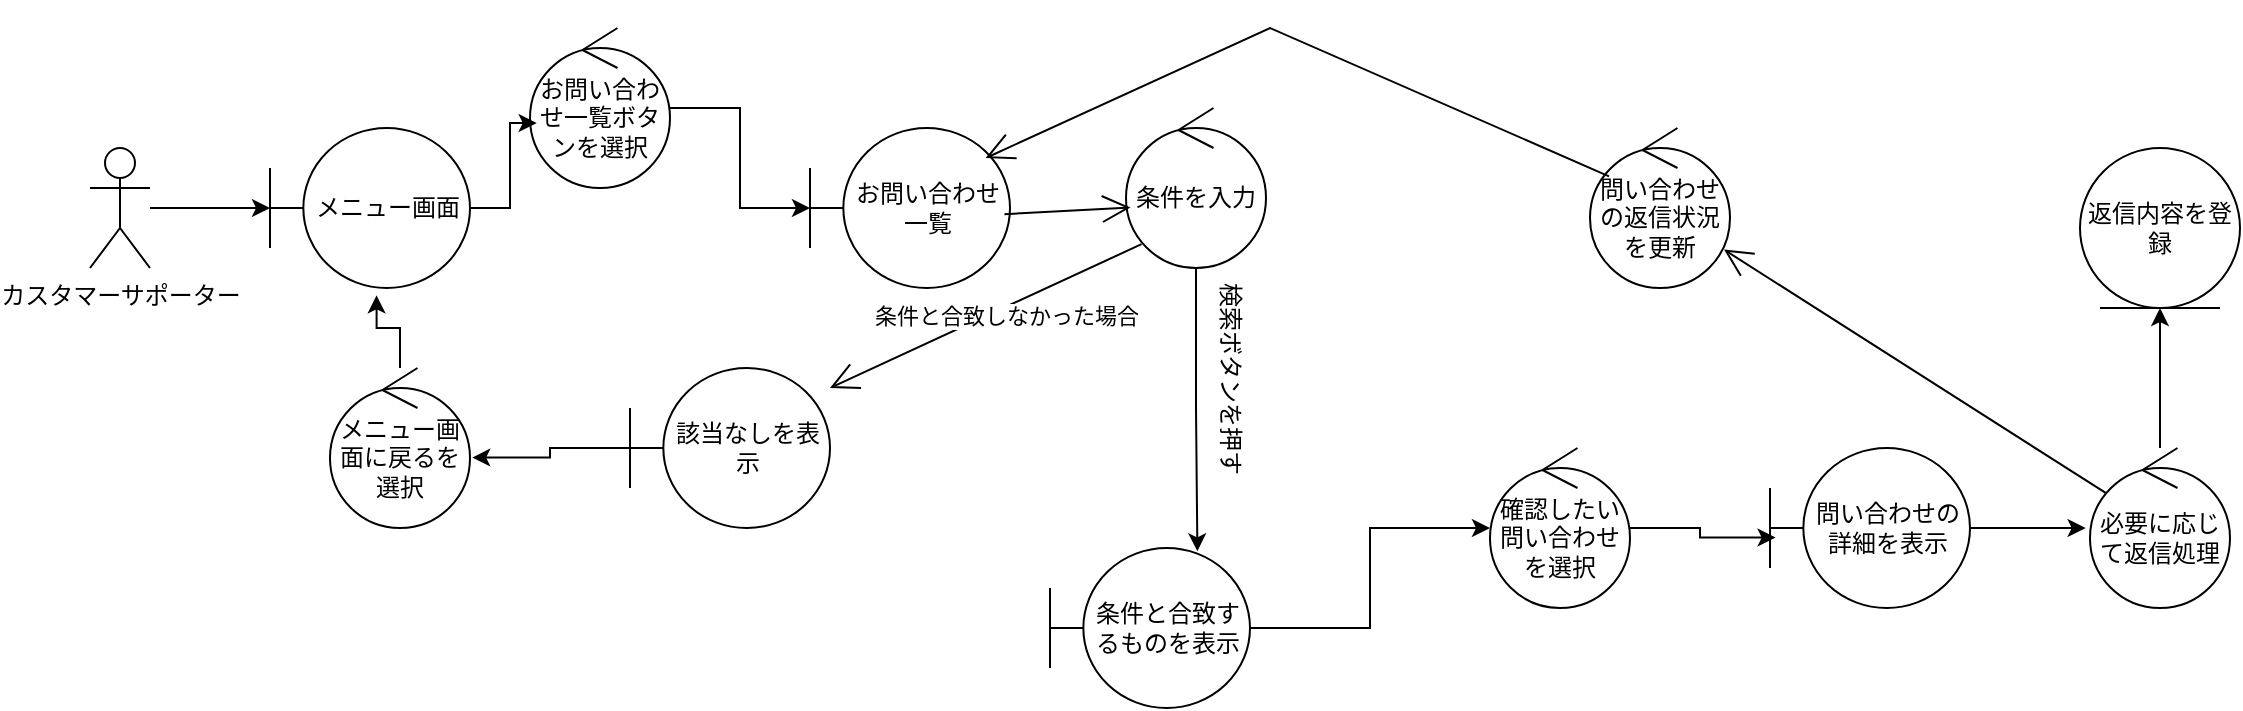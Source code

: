 <mxfile version="28.2.5">
  <diagram name="ページ1" id="o3Opy6AEb5egUnQNy0kA">
    <mxGraphModel dx="4778" dy="1402" grid="1" gridSize="10" guides="1" tooltips="1" connect="1" arrows="1" fold="1" page="1" pageScale="1" pageWidth="1169" pageHeight="827" math="0" shadow="0">
      <root>
        <mxCell id="0" />
        <mxCell id="1" parent="0" />
        <mxCell id="3P1xNXliMwJQ0byvx68k-3" style="edgeStyle=orthogonalEdgeStyle;rounded=0;orthogonalLoop=1;jettySize=auto;html=1;" edge="1" parent="1" source="3P1xNXliMwJQ0byvx68k-1" target="3P1xNXliMwJQ0byvx68k-4">
          <mxGeometry relative="1" as="geometry">
            <mxPoint x="-3300" y="100" as="targetPoint" />
          </mxGeometry>
        </mxCell>
        <mxCell id="3P1xNXliMwJQ0byvx68k-1" value="カスタマーサポーター" style="shape=umlActor;verticalLabelPosition=bottom;verticalAlign=top;html=1;" vertex="1" parent="1">
          <mxGeometry x="-3440" y="70" width="30" height="60" as="geometry" />
        </mxCell>
        <mxCell id="3P1xNXliMwJQ0byvx68k-4" value="メニュー画面" style="shape=umlBoundary;whiteSpace=wrap;html=1;" vertex="1" parent="1">
          <mxGeometry x="-3350" y="60" width="100" height="80" as="geometry" />
        </mxCell>
        <mxCell id="3P1xNXliMwJQ0byvx68k-8" style="edgeStyle=orthogonalEdgeStyle;rounded=0;orthogonalLoop=1;jettySize=auto;html=1;" edge="1" parent="1" source="3P1xNXliMwJQ0byvx68k-5" target="3P1xNXliMwJQ0byvx68k-7">
          <mxGeometry relative="1" as="geometry" />
        </mxCell>
        <mxCell id="3P1xNXliMwJQ0byvx68k-5" value="お問い合わせ一覧ボタンを選択" style="ellipse;shape=umlControl;whiteSpace=wrap;html=1;" vertex="1" parent="1">
          <mxGeometry x="-3220" y="10" width="70" height="80" as="geometry" />
        </mxCell>
        <mxCell id="3P1xNXliMwJQ0byvx68k-6" style="edgeStyle=orthogonalEdgeStyle;rounded=0;orthogonalLoop=1;jettySize=auto;html=1;entryX=0.048;entryY=0.594;entryDx=0;entryDy=0;entryPerimeter=0;" edge="1" parent="1" source="3P1xNXliMwJQ0byvx68k-4" target="3P1xNXliMwJQ0byvx68k-5">
          <mxGeometry relative="1" as="geometry" />
        </mxCell>
        <mxCell id="3P1xNXliMwJQ0byvx68k-7" value="お問い合わせ一覧" style="shape=umlBoundary;whiteSpace=wrap;html=1;" vertex="1" parent="1">
          <mxGeometry x="-3080" y="60" width="100" height="80" as="geometry" />
        </mxCell>
        <mxCell id="3P1xNXliMwJQ0byvx68k-9" value="条件を入力" style="ellipse;shape=umlControl;whiteSpace=wrap;html=1;" vertex="1" parent="1">
          <mxGeometry x="-2922" y="50" width="70" height="80" as="geometry" />
        </mxCell>
        <mxCell id="3P1xNXliMwJQ0byvx68k-10" value="" style="endArrow=open;endFill=1;endSize=12;html=1;rounded=0;exitX=0.972;exitY=0.539;exitDx=0;exitDy=0;exitPerimeter=0;entryX=0.032;entryY=0.622;entryDx=0;entryDy=0;entryPerimeter=0;" edge="1" parent="1" source="3P1xNXliMwJQ0byvx68k-7" target="3P1xNXliMwJQ0byvx68k-9">
          <mxGeometry width="160" relative="1" as="geometry">
            <mxPoint x="-3170" y="140" as="sourcePoint" />
            <mxPoint x="-3010" y="140" as="targetPoint" />
          </mxGeometry>
        </mxCell>
        <mxCell id="3P1xNXliMwJQ0byvx68k-25" style="edgeStyle=orthogonalEdgeStyle;rounded=0;orthogonalLoop=1;jettySize=auto;html=1;" edge="1" parent="1" source="3P1xNXliMwJQ0byvx68k-11" target="3P1xNXliMwJQ0byvx68k-23">
          <mxGeometry relative="1" as="geometry" />
        </mxCell>
        <mxCell id="3P1xNXliMwJQ0byvx68k-11" value="条件と合致するものを表示" style="shape=umlBoundary;whiteSpace=wrap;html=1;" vertex="1" parent="1">
          <mxGeometry x="-2960" y="270" width="100" height="80" as="geometry" />
        </mxCell>
        <mxCell id="3P1xNXliMwJQ0byvx68k-16" value="" style="endArrow=open;endFill=1;endSize=12;html=1;rounded=0;exitX=0.111;exitY=0.851;exitDx=0;exitDy=0;exitPerimeter=0;" edge="1" parent="1" source="3P1xNXliMwJQ0byvx68k-9" target="3P1xNXliMwJQ0byvx68k-18">
          <mxGeometry width="160" relative="1" as="geometry">
            <mxPoint x="-3010" y="170" as="sourcePoint" />
            <mxPoint x="-3120" y="220" as="targetPoint" />
            <Array as="points">
              <mxPoint x="-3070" y="190" />
            </Array>
          </mxGeometry>
        </mxCell>
        <mxCell id="3P1xNXliMwJQ0byvx68k-17" value="条件と合致しなかった場合" style="edgeLabel;html=1;align=center;verticalAlign=middle;resizable=0;points=[];" vertex="1" connectable="0" parent="3P1xNXliMwJQ0byvx68k-16">
          <mxGeometry x="-0.104" y="4" relative="1" as="geometry">
            <mxPoint as="offset" />
          </mxGeometry>
        </mxCell>
        <mxCell id="3P1xNXliMwJQ0byvx68k-18" value="該当なしを表示" style="shape=umlBoundary;whiteSpace=wrap;html=1;" vertex="1" parent="1">
          <mxGeometry x="-3170" y="180" width="100" height="80" as="geometry" />
        </mxCell>
        <mxCell id="3P1xNXliMwJQ0byvx68k-19" value="メニュー画面に戻るを選択" style="ellipse;shape=umlControl;whiteSpace=wrap;html=1;" vertex="1" parent="1">
          <mxGeometry x="-3320" y="180" width="70" height="80" as="geometry" />
        </mxCell>
        <mxCell id="3P1xNXliMwJQ0byvx68k-20" style="edgeStyle=orthogonalEdgeStyle;rounded=0;orthogonalLoop=1;jettySize=auto;html=1;entryX=1.016;entryY=0.56;entryDx=0;entryDy=0;entryPerimeter=0;" edge="1" parent="1" source="3P1xNXliMwJQ0byvx68k-18" target="3P1xNXliMwJQ0byvx68k-19">
          <mxGeometry relative="1" as="geometry" />
        </mxCell>
        <mxCell id="3P1xNXliMwJQ0byvx68k-22" style="edgeStyle=orthogonalEdgeStyle;rounded=0;orthogonalLoop=1;jettySize=auto;html=1;entryX=0.533;entryY=1.046;entryDx=0;entryDy=0;entryPerimeter=0;" edge="1" parent="1" source="3P1xNXliMwJQ0byvx68k-19" target="3P1xNXliMwJQ0byvx68k-4">
          <mxGeometry relative="1" as="geometry" />
        </mxCell>
        <mxCell id="3P1xNXliMwJQ0byvx68k-23" value="確認したい問い合わせを選択" style="ellipse;shape=umlControl;whiteSpace=wrap;html=1;" vertex="1" parent="1">
          <mxGeometry x="-2740" y="220" width="70" height="80" as="geometry" />
        </mxCell>
        <mxCell id="3P1xNXliMwJQ0byvx68k-24" value="問い合わせの詳細を表示" style="shape=umlBoundary;whiteSpace=wrap;html=1;" vertex="1" parent="1">
          <mxGeometry x="-2600" y="220" width="100" height="80" as="geometry" />
        </mxCell>
        <mxCell id="3P1xNXliMwJQ0byvx68k-26" style="edgeStyle=orthogonalEdgeStyle;rounded=0;orthogonalLoop=1;jettySize=auto;html=1;entryX=0.028;entryY=0.56;entryDx=0;entryDy=0;entryPerimeter=0;" edge="1" parent="1" source="3P1xNXliMwJQ0byvx68k-23" target="3P1xNXliMwJQ0byvx68k-24">
          <mxGeometry relative="1" as="geometry" />
        </mxCell>
        <mxCell id="3P1xNXliMwJQ0byvx68k-30" style="edgeStyle=orthogonalEdgeStyle;rounded=0;orthogonalLoop=1;jettySize=auto;html=1;" edge="1" parent="1" source="3P1xNXliMwJQ0byvx68k-27" target="3P1xNXliMwJQ0byvx68k-29">
          <mxGeometry relative="1" as="geometry" />
        </mxCell>
        <mxCell id="3P1xNXliMwJQ0byvx68k-27" value="必要に応じて返信処理" style="ellipse;shape=umlControl;whiteSpace=wrap;html=1;" vertex="1" parent="1">
          <mxGeometry x="-2440" y="220" width="70" height="80" as="geometry" />
        </mxCell>
        <mxCell id="3P1xNXliMwJQ0byvx68k-28" style="edgeStyle=orthogonalEdgeStyle;rounded=0;orthogonalLoop=1;jettySize=auto;html=1;entryX=-0.031;entryY=0.5;entryDx=0;entryDy=0;entryPerimeter=0;" edge="1" parent="1" source="3P1xNXliMwJQ0byvx68k-24" target="3P1xNXliMwJQ0byvx68k-27">
          <mxGeometry relative="1" as="geometry" />
        </mxCell>
        <mxCell id="3P1xNXliMwJQ0byvx68k-29" value="返信内容を登録" style="ellipse;shape=umlEntity;whiteSpace=wrap;html=1;" vertex="1" parent="1">
          <mxGeometry x="-2445" y="70" width="80" height="80" as="geometry" />
        </mxCell>
        <mxCell id="3P1xNXliMwJQ0byvx68k-13" value="検索ボタンを押す" style="text;html=1;align=center;verticalAlign=middle;resizable=0;points=[];autosize=1;strokeColor=none;fillColor=none;rotation=90;" vertex="1" parent="1">
          <mxGeometry x="-2930" y="170" width="120" height="30" as="geometry" />
        </mxCell>
        <mxCell id="3P1xNXliMwJQ0byvx68k-32" style="edgeStyle=orthogonalEdgeStyle;rounded=0;orthogonalLoop=1;jettySize=auto;html=1;entryX=0.737;entryY=0.021;entryDx=0;entryDy=0;entryPerimeter=0;" edge="1" parent="1" source="3P1xNXliMwJQ0byvx68k-9" target="3P1xNXliMwJQ0byvx68k-11">
          <mxGeometry relative="1" as="geometry" />
        </mxCell>
        <mxCell id="3P1xNXliMwJQ0byvx68k-35" value="問い合わせの返信状況を更新" style="ellipse;shape=umlControl;whiteSpace=wrap;html=1;" vertex="1" parent="1">
          <mxGeometry x="-2690" y="60" width="70" height="80" as="geometry" />
        </mxCell>
        <mxCell id="3P1xNXliMwJQ0byvx68k-37" value="" style="endArrow=open;endFill=1;endSize=12;html=1;rounded=0;exitX=0.112;exitY=0.281;exitDx=0;exitDy=0;exitPerimeter=0;entryX=0.957;entryY=0.76;entryDx=0;entryDy=0;entryPerimeter=0;" edge="1" parent="1" source="3P1xNXliMwJQ0byvx68k-27" target="3P1xNXliMwJQ0byvx68k-35">
          <mxGeometry width="160" relative="1" as="geometry">
            <mxPoint x="-2850" y="180" as="sourcePoint" />
            <mxPoint x="-2690" y="180" as="targetPoint" />
          </mxGeometry>
        </mxCell>
        <mxCell id="3P1xNXliMwJQ0byvx68k-38" value="" style="endArrow=open;endFill=1;endSize=12;html=1;rounded=0;exitX=0.136;exitY=0.302;exitDx=0;exitDy=0;exitPerimeter=0;entryX=0.878;entryY=0.188;entryDx=0;entryDy=0;entryPerimeter=0;" edge="1" parent="1" source="3P1xNXliMwJQ0byvx68k-35" target="3P1xNXliMwJQ0byvx68k-7">
          <mxGeometry width="160" relative="1" as="geometry">
            <mxPoint x="-2920" y="210" as="sourcePoint" />
            <mxPoint x="-2760" y="210" as="targetPoint" />
            <Array as="points">
              <mxPoint x="-2850" y="10" />
            </Array>
          </mxGeometry>
        </mxCell>
      </root>
    </mxGraphModel>
  </diagram>
</mxfile>
